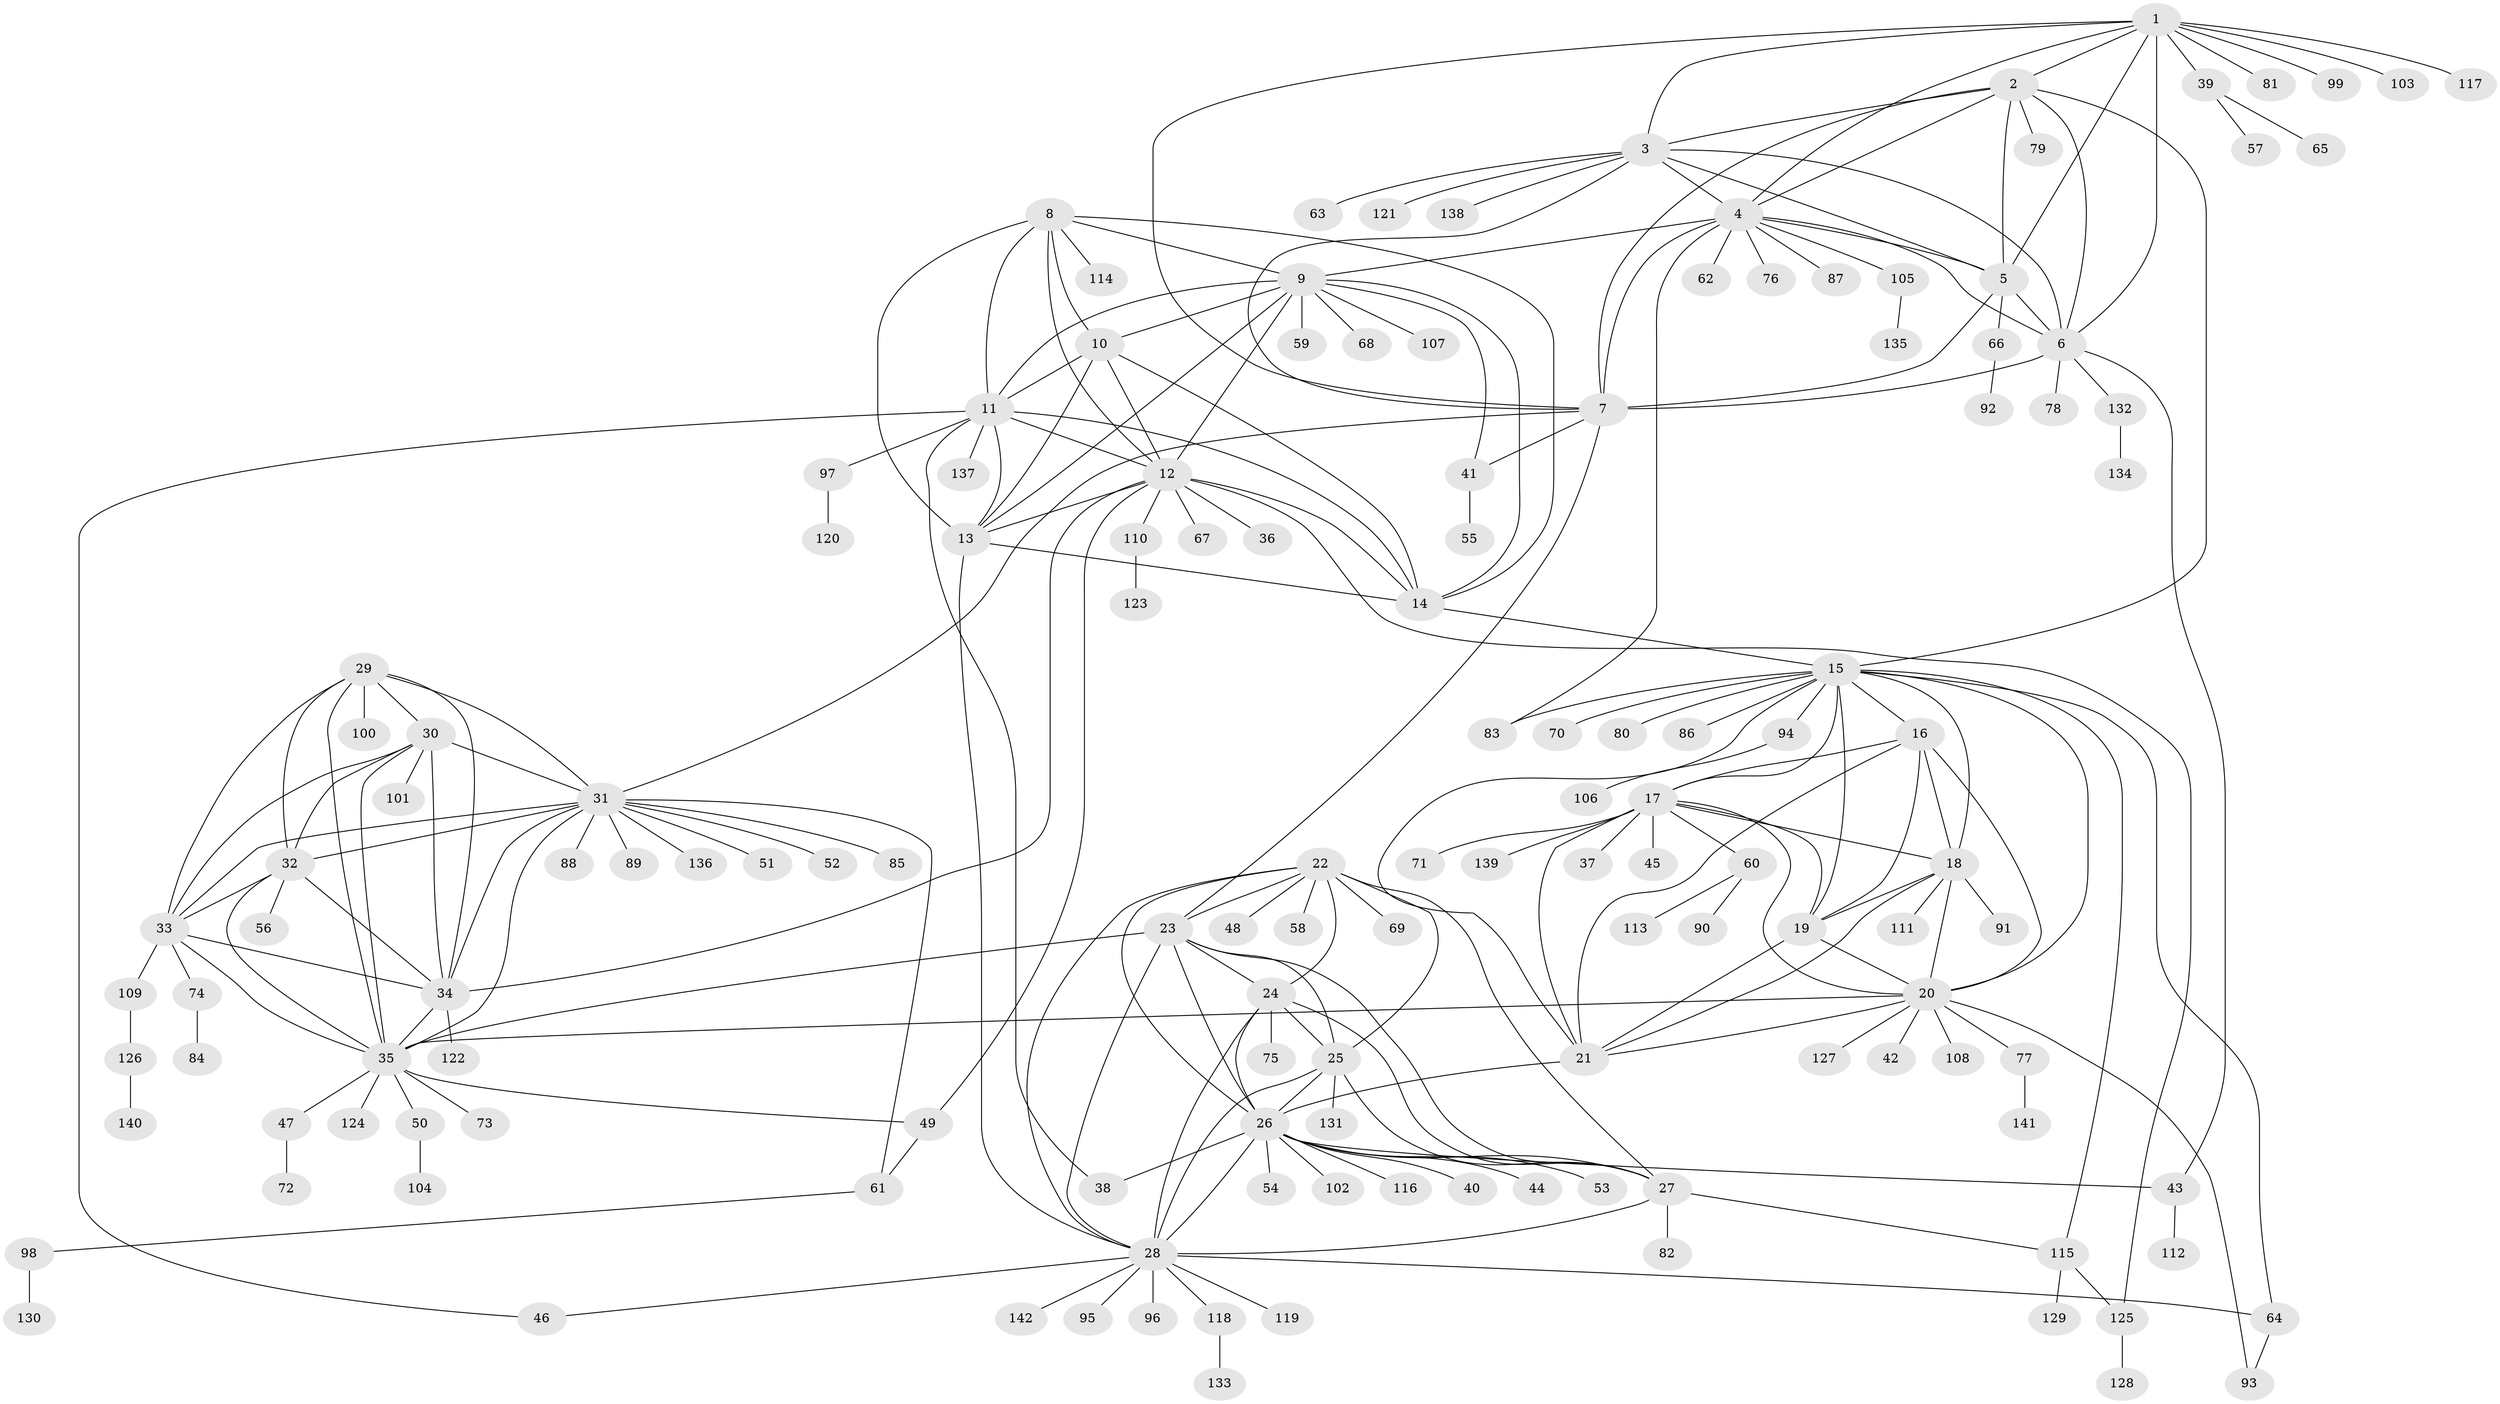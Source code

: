 // Generated by graph-tools (version 1.1) at 2025/37/03/09/25 02:37:27]
// undirected, 142 vertices, 233 edges
graph export_dot {
graph [start="1"]
  node [color=gray90,style=filled];
  1;
  2;
  3;
  4;
  5;
  6;
  7;
  8;
  9;
  10;
  11;
  12;
  13;
  14;
  15;
  16;
  17;
  18;
  19;
  20;
  21;
  22;
  23;
  24;
  25;
  26;
  27;
  28;
  29;
  30;
  31;
  32;
  33;
  34;
  35;
  36;
  37;
  38;
  39;
  40;
  41;
  42;
  43;
  44;
  45;
  46;
  47;
  48;
  49;
  50;
  51;
  52;
  53;
  54;
  55;
  56;
  57;
  58;
  59;
  60;
  61;
  62;
  63;
  64;
  65;
  66;
  67;
  68;
  69;
  70;
  71;
  72;
  73;
  74;
  75;
  76;
  77;
  78;
  79;
  80;
  81;
  82;
  83;
  84;
  85;
  86;
  87;
  88;
  89;
  90;
  91;
  92;
  93;
  94;
  95;
  96;
  97;
  98;
  99;
  100;
  101;
  102;
  103;
  104;
  105;
  106;
  107;
  108;
  109;
  110;
  111;
  112;
  113;
  114;
  115;
  116;
  117;
  118;
  119;
  120;
  121;
  122;
  123;
  124;
  125;
  126;
  127;
  128;
  129;
  130;
  131;
  132;
  133;
  134;
  135;
  136;
  137;
  138;
  139;
  140;
  141;
  142;
  1 -- 2;
  1 -- 3;
  1 -- 4;
  1 -- 5;
  1 -- 6;
  1 -- 7;
  1 -- 39;
  1 -- 81;
  1 -- 99;
  1 -- 103;
  1 -- 117;
  2 -- 3;
  2 -- 4;
  2 -- 5;
  2 -- 6;
  2 -- 7;
  2 -- 15;
  2 -- 79;
  3 -- 4;
  3 -- 5;
  3 -- 6;
  3 -- 7;
  3 -- 63;
  3 -- 121;
  3 -- 138;
  4 -- 5;
  4 -- 6;
  4 -- 7;
  4 -- 9;
  4 -- 62;
  4 -- 76;
  4 -- 83;
  4 -- 87;
  4 -- 105;
  5 -- 6;
  5 -- 7;
  5 -- 66;
  6 -- 7;
  6 -- 43;
  6 -- 78;
  6 -- 132;
  7 -- 23;
  7 -- 31;
  7 -- 41;
  8 -- 9;
  8 -- 10;
  8 -- 11;
  8 -- 12;
  8 -- 13;
  8 -- 14;
  8 -- 114;
  9 -- 10;
  9 -- 11;
  9 -- 12;
  9 -- 13;
  9 -- 14;
  9 -- 41;
  9 -- 59;
  9 -- 68;
  9 -- 107;
  10 -- 11;
  10 -- 12;
  10 -- 13;
  10 -- 14;
  11 -- 12;
  11 -- 13;
  11 -- 14;
  11 -- 38;
  11 -- 46;
  11 -- 97;
  11 -- 137;
  12 -- 13;
  12 -- 14;
  12 -- 34;
  12 -- 36;
  12 -- 49;
  12 -- 67;
  12 -- 110;
  12 -- 125;
  13 -- 14;
  13 -- 28;
  14 -- 15;
  15 -- 16;
  15 -- 17;
  15 -- 18;
  15 -- 19;
  15 -- 20;
  15 -- 21;
  15 -- 64;
  15 -- 70;
  15 -- 80;
  15 -- 83;
  15 -- 86;
  15 -- 94;
  15 -- 115;
  16 -- 17;
  16 -- 18;
  16 -- 19;
  16 -- 20;
  16 -- 21;
  17 -- 18;
  17 -- 19;
  17 -- 20;
  17 -- 21;
  17 -- 37;
  17 -- 45;
  17 -- 60;
  17 -- 71;
  17 -- 139;
  18 -- 19;
  18 -- 20;
  18 -- 21;
  18 -- 91;
  18 -- 111;
  19 -- 20;
  19 -- 21;
  20 -- 21;
  20 -- 35;
  20 -- 42;
  20 -- 77;
  20 -- 93;
  20 -- 108;
  20 -- 127;
  21 -- 26;
  22 -- 23;
  22 -- 24;
  22 -- 25;
  22 -- 26;
  22 -- 27;
  22 -- 28;
  22 -- 48;
  22 -- 58;
  22 -- 69;
  23 -- 24;
  23 -- 25;
  23 -- 26;
  23 -- 27;
  23 -- 28;
  23 -- 35;
  24 -- 25;
  24 -- 26;
  24 -- 27;
  24 -- 28;
  24 -- 75;
  25 -- 26;
  25 -- 27;
  25 -- 28;
  25 -- 131;
  26 -- 27;
  26 -- 28;
  26 -- 38;
  26 -- 40;
  26 -- 43;
  26 -- 44;
  26 -- 53;
  26 -- 54;
  26 -- 102;
  26 -- 116;
  27 -- 28;
  27 -- 82;
  27 -- 115;
  28 -- 46;
  28 -- 64;
  28 -- 95;
  28 -- 96;
  28 -- 118;
  28 -- 119;
  28 -- 142;
  29 -- 30;
  29 -- 31;
  29 -- 32;
  29 -- 33;
  29 -- 34;
  29 -- 35;
  29 -- 100;
  30 -- 31;
  30 -- 32;
  30 -- 33;
  30 -- 34;
  30 -- 35;
  30 -- 101;
  31 -- 32;
  31 -- 33;
  31 -- 34;
  31 -- 35;
  31 -- 51;
  31 -- 52;
  31 -- 61;
  31 -- 85;
  31 -- 88;
  31 -- 89;
  31 -- 136;
  32 -- 33;
  32 -- 34;
  32 -- 35;
  32 -- 56;
  33 -- 34;
  33 -- 35;
  33 -- 74;
  33 -- 109;
  34 -- 35;
  34 -- 122;
  35 -- 47;
  35 -- 49;
  35 -- 50;
  35 -- 73;
  35 -- 124;
  39 -- 57;
  39 -- 65;
  41 -- 55;
  43 -- 112;
  47 -- 72;
  49 -- 61;
  50 -- 104;
  60 -- 90;
  60 -- 113;
  61 -- 98;
  64 -- 93;
  66 -- 92;
  74 -- 84;
  77 -- 141;
  94 -- 106;
  97 -- 120;
  98 -- 130;
  105 -- 135;
  109 -- 126;
  110 -- 123;
  115 -- 125;
  115 -- 129;
  118 -- 133;
  125 -- 128;
  126 -- 140;
  132 -- 134;
}
